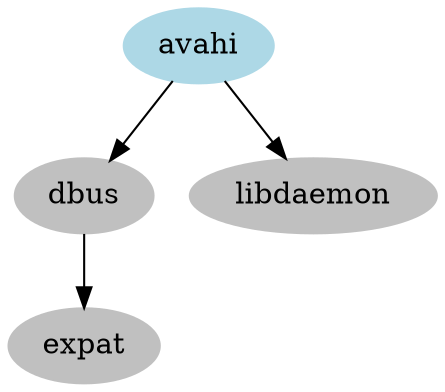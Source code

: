 digraph G {
bgcolor = "transparent";
avahi [label = "avahi"]
avahi [color=lightblue,style=filled]
avahi -> dbus [dir=forward]
dbus [label = "dbus"]
dbus [color=grey,style=filled]
dbus -> expat [dir=forward]
expat [label = "expat"]
expat [color=grey,style=filled]
avahi -> libdaemon [dir=forward]
libdaemon [label = "libdaemon"]
libdaemon [color=grey,style=filled]
}
